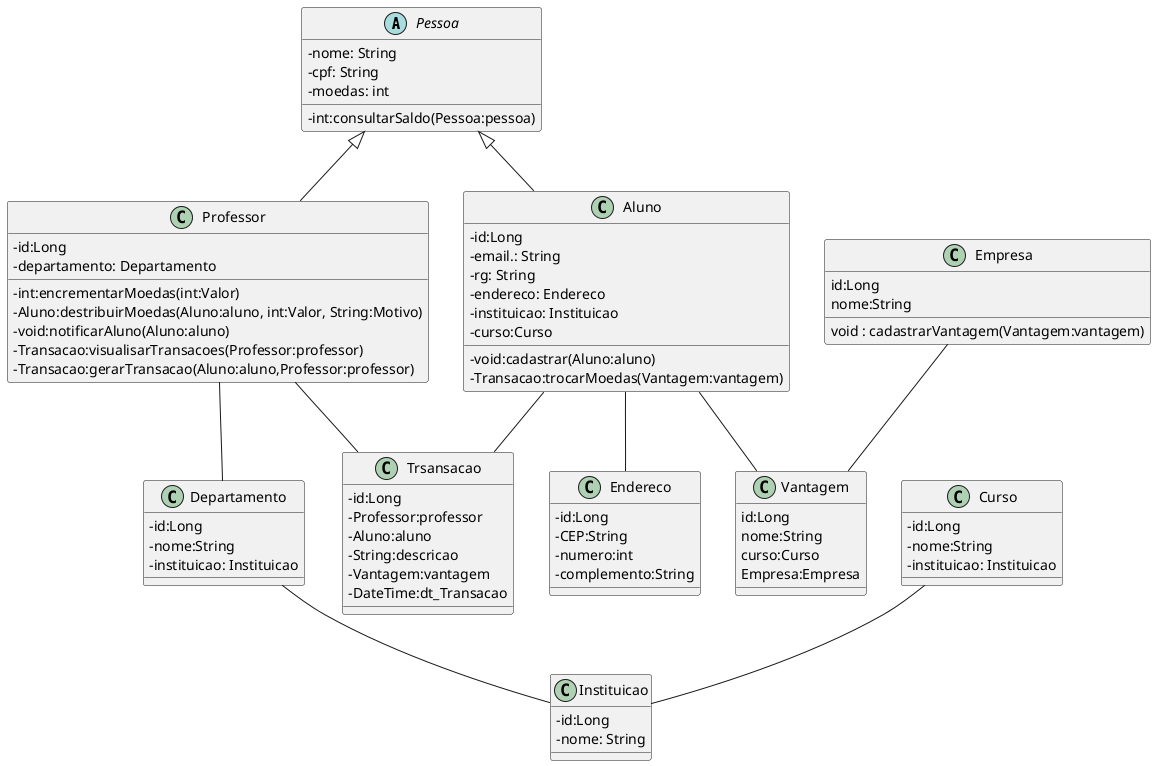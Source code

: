 @startuml
skinparam classAttributeIconSize 0

abstract class Pessoa{
-nome: String
-cpf: String
-moedas: int
-int:consultarSaldo(Pessoa:pessoa)
}

class Aluno extends Pessoa{
-id:Long
-email.: String
-rg: String
-endereco: Endereco
-instituicao: Instituicao
-curso:Curso
-void:cadastrar(Aluno:aluno)
-Transacao:trocarMoedas(Vantagem:vantagem)
}

class Professor extends Pessoa{
-id:Long
-departamento: Departamento
-int:encrementarMoedas(int:Valor)
-Aluno:destribuirMoedas(Aluno:aluno, int:Valor, String:Motivo)
-void:notificarAluno(Aluno:aluno)
-Transacao:visualisarTransacoes(Professor:professor)
-Transacao:gerarTransacao(Aluno:aluno,Professor:professor)
}

class Endereco{
-id:Long
-CEP:String
-numero:int
-complemento:String
}

class Instituicao{
-id:Long
-nome: String
}

class Departamento{
-id:Long
-nome:String
-instituicao: Instituicao
}

class Curso{
-id:Long
-nome:String
-instituicao: Instituicao
}

class Trsansacao{
-id:Long
-Professor:professor
-Aluno:aluno
-String:descricao
-Vantagem:vantagem
-DateTime:dt_Transacao
}

class Vantagem{
id:Long
nome:String
curso:Curso
Empresa:Empresa
}

class Empresa{
id:Long
nome:String
void : cadastrarVantagem(Vantagem:vantagem)
}


Aluno -- Trsansacao
Aluno -- Endereco
Aluno -- Vantagem
Empresa -- Vantagem
Professor -- Departamento
Professor -- Trsansacao
Departamento -- Instituicao
Curso -- Instituicao


@enduml